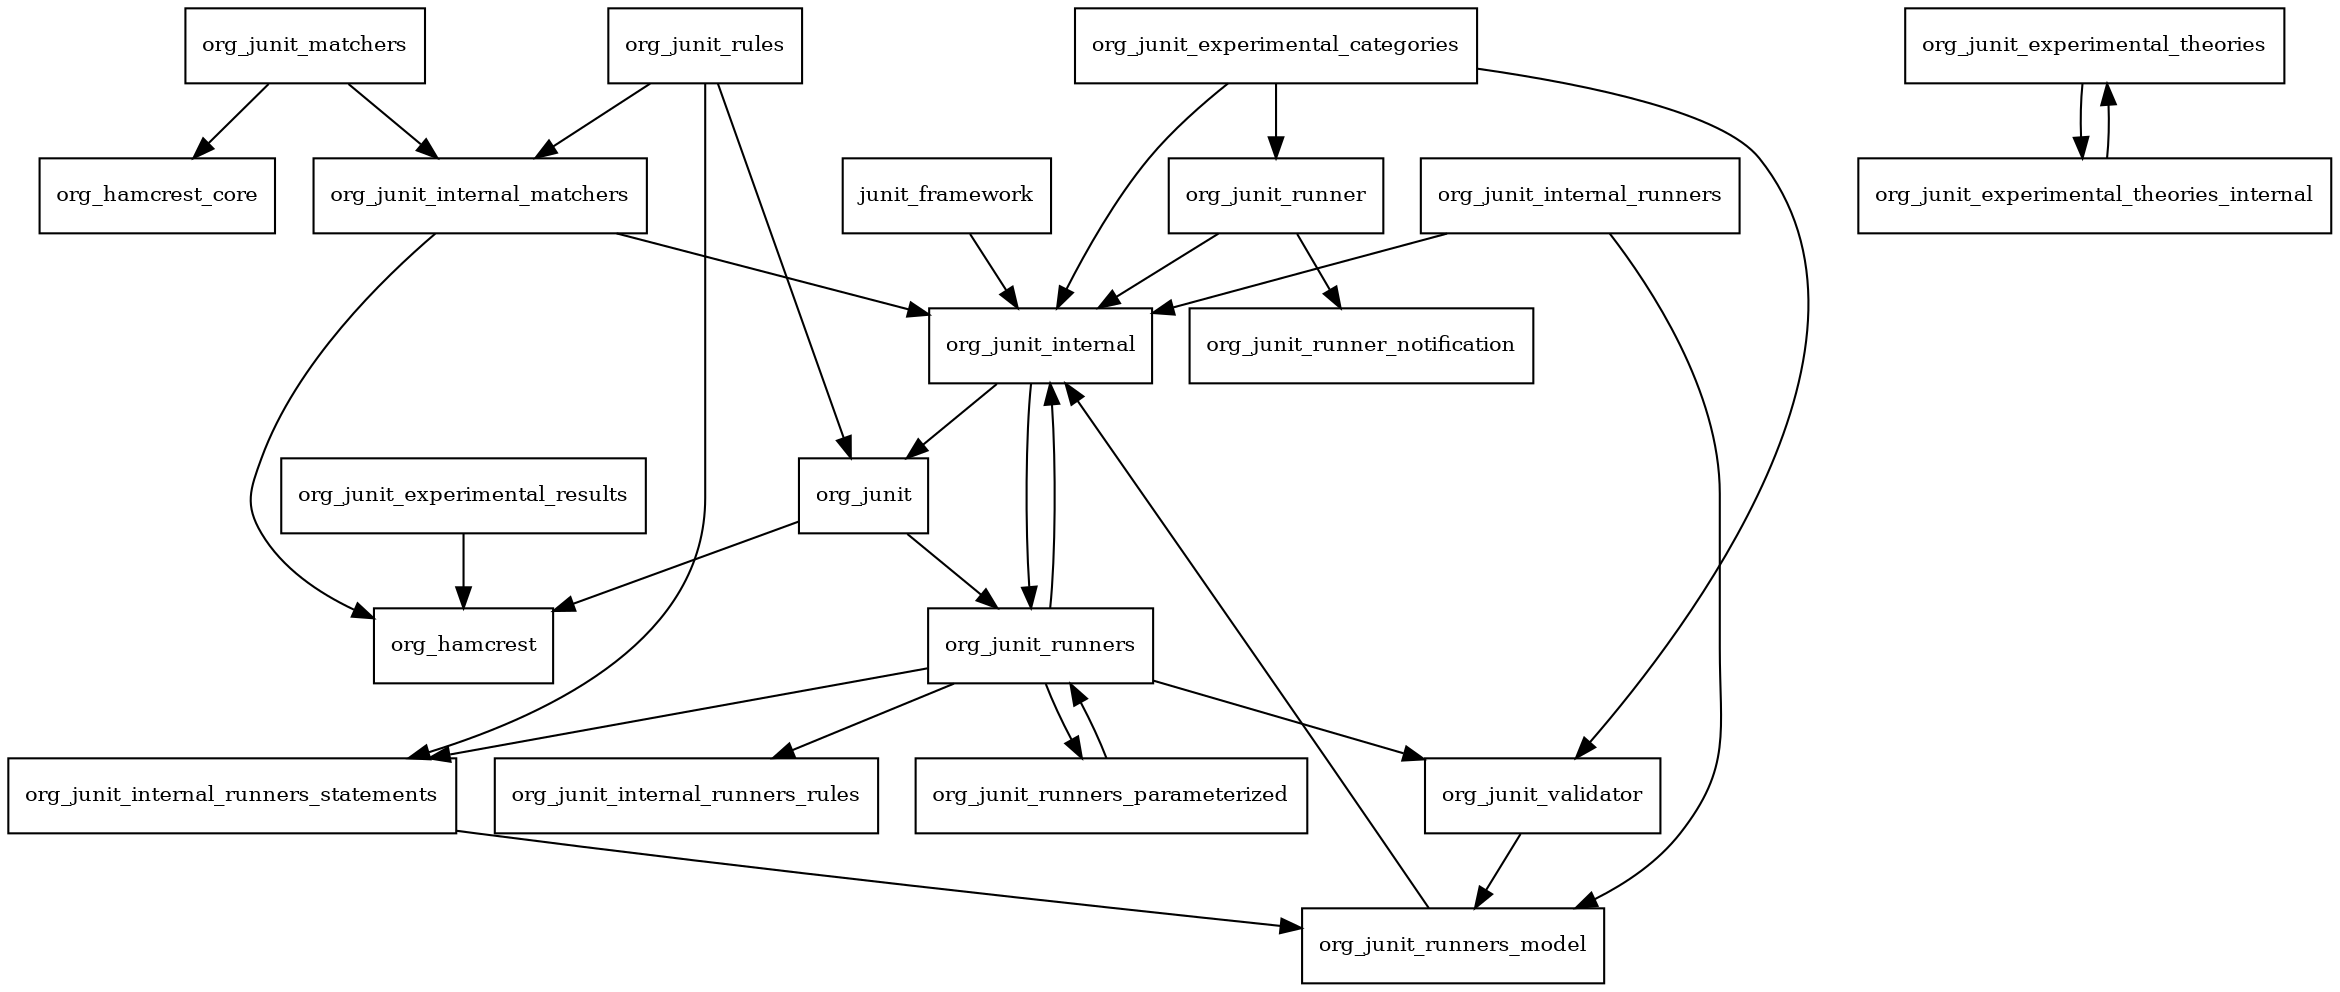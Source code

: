 digraph junit_4_12_package_dependencies {
  node [shape = box, fontsize=10.0];
  junit_framework -> org_junit_internal;
  org_junit -> org_hamcrest;
  org_junit -> org_junit_runners;
  org_junit_experimental_categories -> org_junit_internal;
  org_junit_experimental_categories -> org_junit_runner;
  org_junit_experimental_categories -> org_junit_validator;
  org_junit_experimental_results -> org_hamcrest;
  org_junit_experimental_theories -> org_junit_experimental_theories_internal;
  org_junit_experimental_theories_internal -> org_junit_experimental_theories;
  org_junit_internal -> org_junit;
  org_junit_internal -> org_junit_runners;
  org_junit_internal_matchers -> org_hamcrest;
  org_junit_internal_matchers -> org_junit_internal;
  org_junit_internal_runners -> org_junit_internal;
  org_junit_internal_runners -> org_junit_runners_model;
  org_junit_internal_runners_statements -> org_junit_runners_model;
  org_junit_matchers -> org_hamcrest_core;
  org_junit_matchers -> org_junit_internal_matchers;
  org_junit_rules -> org_junit;
  org_junit_rules -> org_junit_internal_matchers;
  org_junit_rules -> org_junit_internal_runners_statements;
  org_junit_runner -> org_junit_internal;
  org_junit_runner -> org_junit_runner_notification;
  org_junit_runners -> org_junit_internal;
  org_junit_runners -> org_junit_internal_runners_rules;
  org_junit_runners -> org_junit_internal_runners_statements;
  org_junit_runners -> org_junit_runners_parameterized;
  org_junit_runners -> org_junit_validator;
  org_junit_runners_model -> org_junit_internal;
  org_junit_runners_parameterized -> org_junit_runners;
  org_junit_validator -> org_junit_runners_model;
}
